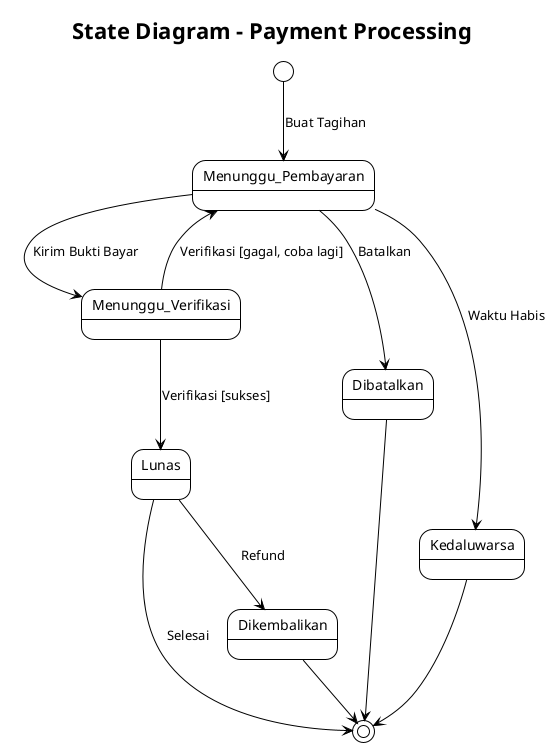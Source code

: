 @startuml
!theme plain
title State Diagram - Payment Processing

[*] --> Menunggu_Pembayaran : Buat Tagihan

Menunggu_Pembayaran --> Menunggu_Verifikasi : Kirim Bukti Bayar
Menunggu_Pembayaran --> Dibatalkan : Batalkan
Menunggu_Pembayaran --> Kedaluwarsa : Waktu Habis

Menunggu_Verifikasi --> Lunas : Verifikasi [sukses]
Menunggu_Verifikasi --> Menunggu_Pembayaran : Verifikasi [gagal, coba lagi]

Lunas --> [*] : Selesai
Lunas --> Dikembalikan : Refund

Dibatalkan --> [*]
Kedaluwarsa --> [*]
Dikembalikan --> [*]

@enduml